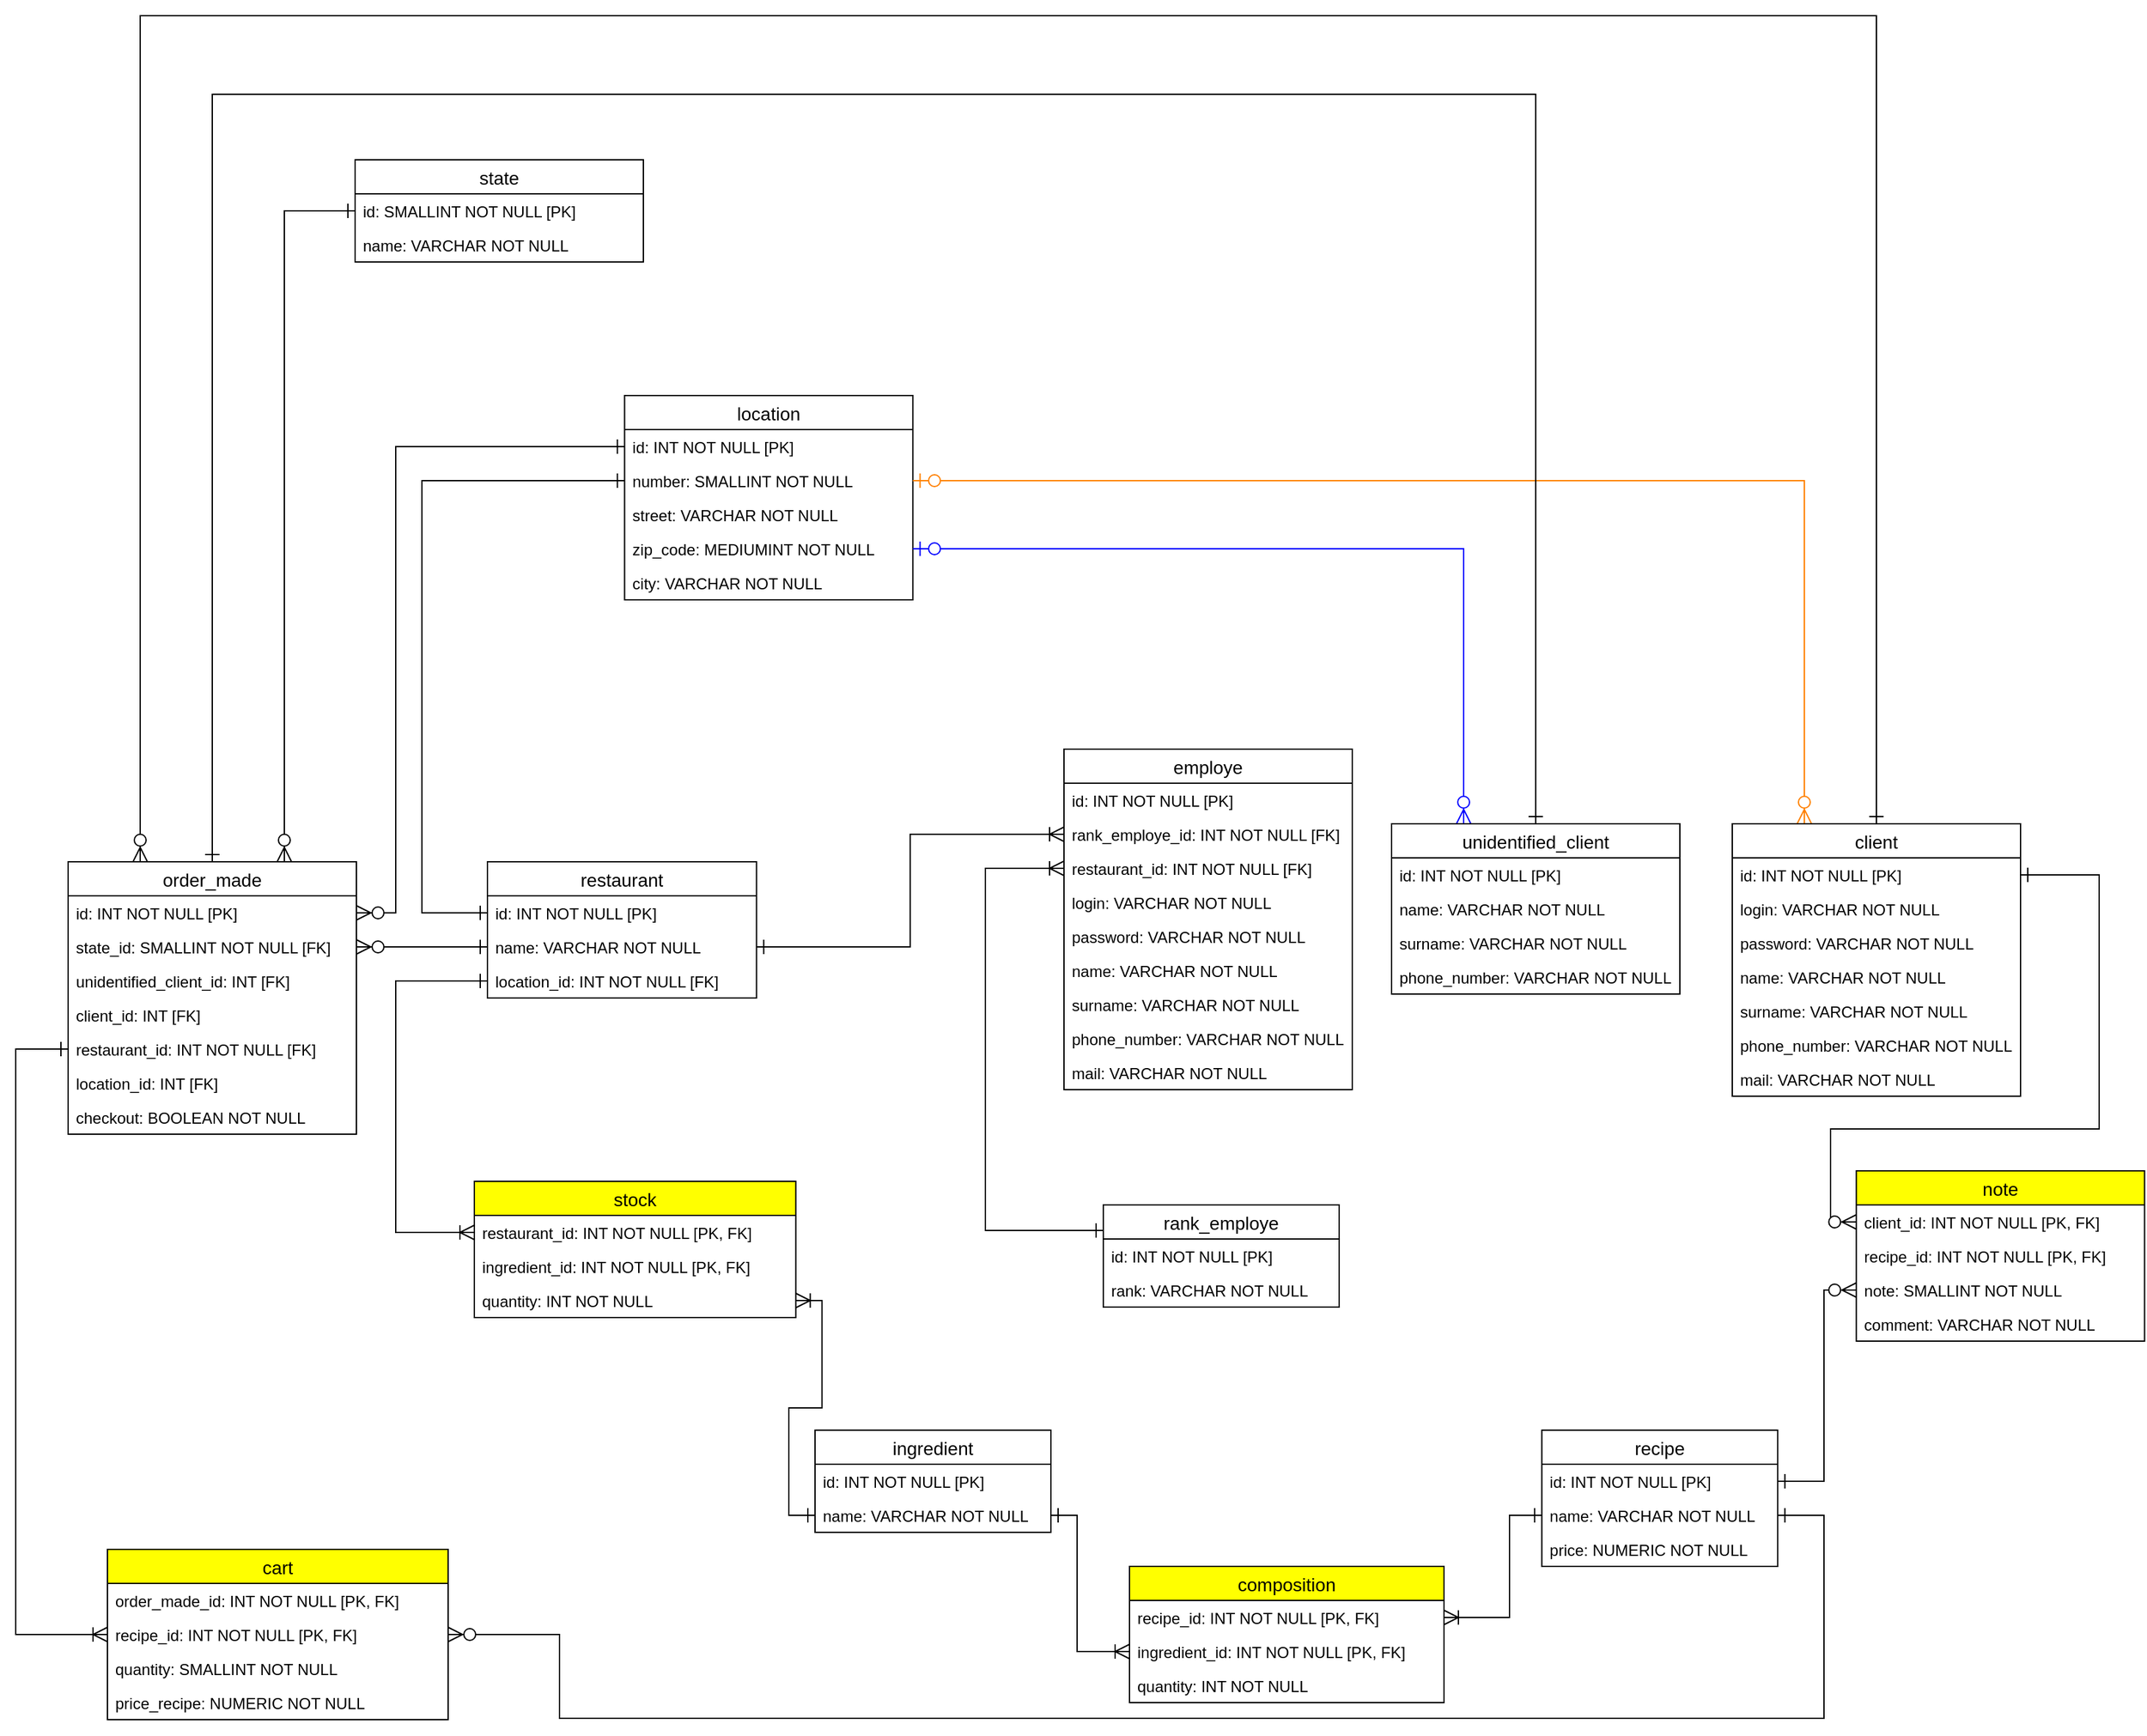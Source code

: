 <mxfile version="13.3.1" type="device"><diagram id="w1Un96-Gg3D-hxaQv8y9" name="Page-1"><mxGraphModel dx="1278" dy="2603" grid="1" gridSize="10" guides="1" tooltips="1" connect="1" arrows="1" fold="1" page="1" pageScale="1" pageWidth="1169" pageHeight="827" math="0" shadow="0"><root><mxCell id="0"/><mxCell id="1" parent="0"/><mxCell id="yK9QkEHsbMo2gQZb-u6y-2" style="edgeStyle=orthogonalEdgeStyle;rounded=0;orthogonalLoop=1;jettySize=auto;html=1;exitX=0;exitY=0.25;exitDx=0;exitDy=0;entryX=0;entryY=0.5;entryDx=0;entryDy=0;endArrow=ERoneToMany;endFill=0;startArrow=ERone;startFill=0;endSize=9;startSize=9;" parent="1" source="Jl_KPv3wHxPZfp4Qd0QR-66" target="sRkuaMpgPYv-Zhr0XMpz-1" edge="1"><mxGeometry relative="1" as="geometry"><Array as="points"><mxPoint x="1430" y="-102"/><mxPoint x="1430" y="-379"/></Array></mxGeometry></mxCell><mxCell id="yK9QkEHsbMo2gQZb-u6y-1" style="edgeStyle=orthogonalEdgeStyle;rounded=0;orthogonalLoop=1;jettySize=auto;html=1;exitX=1;exitY=0.5;exitDx=0;exitDy=0;entryX=0;entryY=0.5;entryDx=0;entryDy=0;endArrow=ERoneToMany;endFill=0;startArrow=ERone;startFill=0;endSize=9;startSize=9;" parent="1" source="Jl_KPv3wHxPZfp4Qd0QR-84" target="IeT95uy5YS2KifmsP6Df-18" edge="1"><mxGeometry relative="1" as="geometry"/></mxCell><mxCell id="yK9QkEHsbMo2gQZb-u6y-8" style="edgeStyle=orthogonalEdgeStyle;rounded=0;orthogonalLoop=1;jettySize=auto;html=1;exitX=0;exitY=0.5;exitDx=0;exitDy=0;entryX=1;entryY=0.5;entryDx=0;entryDy=0;endArrow=ERzeroToMany;endFill=1;endSize=9;startSize=9;startArrow=ERone;startFill=0;" parent="1" source="Jl_KPv3wHxPZfp4Qd0QR-84" edge="1"><mxGeometry relative="1" as="geometry"><mxPoint x="950" y="-319" as="targetPoint"/></mxGeometry></mxCell><mxCell id="yK9QkEHsbMo2gQZb-u6y-9" style="edgeStyle=orthogonalEdgeStyle;rounded=0;orthogonalLoop=1;jettySize=auto;html=1;exitX=0;exitY=0.5;exitDx=0;exitDy=0;entryX=0;entryY=0.5;entryDx=0;entryDy=0;endArrow=ERoneToMany;endFill=0;startArrow=ERone;startFill=0;endSize=9;startSize=9;" parent="1" source="Jl_KPv3wHxPZfp4Qd0QR-53" target="IeT95uy5YS2KifmsP6Df-30" edge="1"><mxGeometry relative="1" as="geometry"><Array as="points"><mxPoint x="980" y="-293"/><mxPoint x="980" y="-101"/></Array></mxGeometry></mxCell><mxCell id="yK9QkEHsbMo2gQZb-u6y-10" style="edgeStyle=orthogonalEdgeStyle;rounded=0;orthogonalLoop=1;jettySize=auto;html=1;exitX=1;exitY=0.5;exitDx=0;exitDy=0;entryX=0;entryY=0.5;entryDx=0;entryDy=0;endArrow=ERone;endFill=0;startArrow=ERoneToMany;startFill=0;endSize=9;startSize=9;" parent="1" source="IeT95uy5YS2KifmsP6Df-26" target="Jl_KPv3wHxPZfp4Qd0QR-85" edge="1"><mxGeometry relative="1" as="geometry"/></mxCell><mxCell id="yK9QkEHsbMo2gQZb-u6y-11" style="edgeStyle=orthogonalEdgeStyle;rounded=0;orthogonalLoop=1;jettySize=auto;html=1;exitX=1;exitY=0.5;exitDx=0;exitDy=0;entryX=0;entryY=0.5;entryDx=0;entryDy=0;startArrow=ERone;startFill=0;endArrow=ERoneToMany;endFill=0;endSize=9;startSize=9;" parent="1" source="Jl_KPv3wHxPZfp4Qd0QR-85" target="Jl_KPv3wHxPZfp4Qd0QR-102" edge="1"><mxGeometry relative="1" as="geometry"><Array as="points"><mxPoint x="1500" y="115"/><mxPoint x="1500" y="219"/></Array></mxGeometry></mxCell><mxCell id="yK9QkEHsbMo2gQZb-u6y-12" style="edgeStyle=orthogonalEdgeStyle;rounded=0;orthogonalLoop=1;jettySize=auto;html=1;exitX=1;exitY=0.5;exitDx=0;exitDy=0;entryX=0;entryY=0.5;entryDx=0;entryDy=0;startArrow=ERoneToMany;startFill=0;endArrow=ERone;endFill=0;endSize=9;startSize=9;" parent="1" source="Jl_KPv3wHxPZfp4Qd0QR-103" target="KxdXnhwv-9RvHlN4lZD0-20" edge="1"><mxGeometry relative="1" as="geometry"><Array as="points"><mxPoint x="1830" y="193"/><mxPoint x="1830" y="115"/></Array></mxGeometry></mxCell><mxCell id="yK9QkEHsbMo2gQZb-u6y-14" style="edgeStyle=orthogonalEdgeStyle;rounded=0;orthogonalLoop=1;jettySize=auto;html=1;exitX=0;exitY=0.5;exitDx=0;exitDy=0;entryX=1;entryY=0.5;entryDx=0;entryDy=0;startArrow=ERzeroToMany;startFill=1;endArrow=ERone;endFill=0;endSize=9;startSize=9;" parent="1" source="KxdXnhwv-9RvHlN4lZD0-11" target="Jl_KPv3wHxPZfp4Qd0QR-38" edge="1"><mxGeometry relative="1" as="geometry"><mxPoint x="2075.99" y="-335.848" as="targetPoint"/><Array as="points"><mxPoint x="2075" y="-109"/><mxPoint x="2075" y="-180"/><mxPoint x="2280" y="-180"/><mxPoint x="2280" y="-374"/></Array></mxGeometry></mxCell><mxCell id="yK9QkEHsbMo2gQZb-u6y-15" style="edgeStyle=orthogonalEdgeStyle;rounded=0;orthogonalLoop=1;jettySize=auto;html=1;exitX=0;exitY=0.5;exitDx=0;exitDy=0;entryX=1;entryY=0.5;entryDx=0;entryDy=0;startArrow=ERzeroToMany;startFill=1;endArrow=ERone;endFill=0;endSize=9;startSize=9;" parent="1" source="KxdXnhwv-9RvHlN4lZD0-13" target="Jl_KPv3wHxPZfp4Qd0QR-63" edge="1"><mxGeometry relative="1" as="geometry"><Array as="points"><mxPoint x="2070" y="-57"/><mxPoint x="2070" y="89"/></Array></mxGeometry></mxCell><mxCell id="yK9QkEHsbMo2gQZb-u6y-18" style="edgeStyle=orthogonalEdgeStyle;rounded=0;orthogonalLoop=1;jettySize=auto;html=1;entryX=0;entryY=0.5;entryDx=0;entryDy=0;startArrow=ERoneToMany;startFill=0;endArrow=ERone;endFill=0;exitX=0;exitY=0.5;exitDx=0;exitDy=0;endSize=9;startSize=9;" parent="1" source="CuZhnW8yilsVk-IzMMFu-3" target="yK9QkEHsbMo2gQZb-u6y-20" edge="1"><mxGeometry relative="1" as="geometry"><mxPoint x="784.67" y="220" as="sourcePoint"/><Array as="points"><mxPoint x="690" y="206"/><mxPoint x="690" y="-241"/></Array><mxPoint x="730.0" y="-293" as="targetPoint"/></mxGeometry></mxCell><mxCell id="yK9QkEHsbMo2gQZb-u6y-19" style="edgeStyle=orthogonalEdgeStyle;rounded=0;orthogonalLoop=1;jettySize=auto;html=1;exitX=1;exitY=0.5;exitDx=0;exitDy=0;startArrow=ERzeroToMany;startFill=1;endArrow=ERone;endFill=0;entryX=1;entryY=0.5;entryDx=0;entryDy=0;strokeWidth=1;endSize=9;startSize=9;" parent="1" source="CuZhnW8yilsVk-IzMMFu-3" target="KxdXnhwv-9RvHlN4lZD0-20" edge="1"><mxGeometry relative="1" as="geometry"><mxPoint x="2034.67" y="141" as="targetPoint"/><Array as="points"><mxPoint x="1105" y="206"/><mxPoint x="1105" y="270"/><mxPoint x="2070" y="270"/><mxPoint x="2070" y="115"/></Array></mxGeometry></mxCell><mxCell id="KxdXnhwv-9RvHlN4lZD0-10" value="note" style="swimlane;fontStyle=0;childLayout=stackLayout;horizontal=1;startSize=26;horizontalStack=0;resizeParent=1;resizeParentMax=0;resizeLast=0;collapsible=1;marginBottom=0;align=center;fontSize=14;labelBackgroundColor=none;strokeColor=#000000;fillColor=#FFFF00;" parent="1" vertex="1"><mxGeometry x="2094.67" y="-148" width="220" height="130" as="geometry"/></mxCell><mxCell id="KxdXnhwv-9RvHlN4lZD0-11" value="client_id: INT NOT NULL [PK, FK]" style="text;strokeColor=none;fillColor=none;spacingLeft=4;spacingRight=4;overflow=hidden;rotatable=0;points=[[0,0.5],[1,0.5]];portConstraint=eastwest;fontSize=12;" parent="KxdXnhwv-9RvHlN4lZD0-10" vertex="1"><mxGeometry y="26" width="220" height="26" as="geometry"/></mxCell><mxCell id="KxdXnhwv-9RvHlN4lZD0-12" value="recipe_id: INT NOT NULL [PK, FK]" style="text;strokeColor=none;fillColor=none;spacingLeft=4;spacingRight=4;overflow=hidden;rotatable=0;points=[[0,0.5],[1,0.5]];portConstraint=eastwest;fontSize=12;" parent="KxdXnhwv-9RvHlN4lZD0-10" vertex="1"><mxGeometry y="52" width="220" height="26" as="geometry"/></mxCell><mxCell id="KxdXnhwv-9RvHlN4lZD0-13" value="note: SMALLINT NOT NULL" style="text;strokeColor=none;fillColor=none;spacingLeft=4;spacingRight=4;overflow=hidden;rotatable=0;points=[[0,0.5],[1,0.5]];portConstraint=eastwest;fontSize=12;" parent="KxdXnhwv-9RvHlN4lZD0-10" vertex="1"><mxGeometry y="78" width="220" height="26" as="geometry"/></mxCell><mxCell id="KxdXnhwv-9RvHlN4lZD0-14" value="comment: VARCHAR NOT NULL" style="text;strokeColor=none;fillColor=none;spacingLeft=4;spacingRight=4;overflow=hidden;rotatable=0;points=[[0,0.5],[1,0.5]];portConstraint=eastwest;fontSize=12;" parent="KxdXnhwv-9RvHlN4lZD0-10" vertex="1"><mxGeometry y="104" width="220" height="26" as="geometry"/></mxCell><mxCell id="yK9QkEHsbMo2gQZb-u6y-21" value="location" style="swimlane;fontStyle=0;childLayout=stackLayout;horizontal=1;startSize=26;horizontalStack=0;resizeParent=1;resizeParentMax=0;resizeLast=0;collapsible=1;marginBottom=0;align=center;fontSize=14;labelBackgroundColor=none;strokeColor=#000000;fillColor=none;" parent="1" vertex="1"><mxGeometry x="1154.67" y="-740" width="220" height="156" as="geometry"/></mxCell><mxCell id="yK9QkEHsbMo2gQZb-u6y-22" value="id: INT NOT NULL [PK]" style="text;strokeColor=none;fillColor=none;spacingLeft=4;spacingRight=4;overflow=hidden;rotatable=0;points=[[0,0.5],[1,0.5]];portConstraint=eastwest;fontSize=12;" parent="yK9QkEHsbMo2gQZb-u6y-21" vertex="1"><mxGeometry y="26" width="220" height="26" as="geometry"/></mxCell><mxCell id="yK9QkEHsbMo2gQZb-u6y-30" value="number: SMALLINT NOT NULL" style="text;strokeColor=none;fillColor=none;spacingLeft=4;spacingRight=4;overflow=hidden;rotatable=0;points=[[0,0.5],[1,0.5]];portConstraint=eastwest;fontSize=12;" parent="yK9QkEHsbMo2gQZb-u6y-21" vertex="1"><mxGeometry y="52" width="220" height="26" as="geometry"/></mxCell><mxCell id="yK9QkEHsbMo2gQZb-u6y-23" value="street: VARCHAR NOT NULL" style="text;strokeColor=none;fillColor=none;spacingLeft=4;spacingRight=4;overflow=hidden;rotatable=0;points=[[0,0.5],[1,0.5]];portConstraint=eastwest;fontSize=12;" parent="yK9QkEHsbMo2gQZb-u6y-21" vertex="1"><mxGeometry y="78" width="220" height="26" as="geometry"/></mxCell><mxCell id="yK9QkEHsbMo2gQZb-u6y-24" value="zip_code: MEDIUMINT NOT NULL" style="text;strokeColor=none;fillColor=none;spacingLeft=4;spacingRight=4;overflow=hidden;rotatable=0;points=[[0,0.5],[1,0.5]];portConstraint=eastwest;fontSize=12;" parent="yK9QkEHsbMo2gQZb-u6y-21" vertex="1"><mxGeometry y="104" width="220" height="26" as="geometry"/></mxCell><mxCell id="yK9QkEHsbMo2gQZb-u6y-25" value="city: VARCHAR NOT NULL" style="text;strokeColor=none;fillColor=none;spacingLeft=4;spacingRight=4;overflow=hidden;rotatable=0;points=[[0,0.5],[1,0.5]];portConstraint=eastwest;fontSize=12;" parent="yK9QkEHsbMo2gQZb-u6y-21" vertex="1"><mxGeometry y="130" width="220" height="26" as="geometry"/></mxCell><mxCell id="yK9QkEHsbMo2gQZb-u6y-29" style="edgeStyle=orthogonalEdgeStyle;rounded=0;orthogonalLoop=1;jettySize=auto;html=1;entryX=0;entryY=0.5;entryDx=0;entryDy=0;startArrow=ERone;startFill=0;endArrow=ERone;endFill=0;exitX=0;exitY=0.5;exitDx=0;exitDy=0;endSize=9;startSize=9;" parent="1" source="yK9QkEHsbMo2gQZb-u6y-30" target="Jl_KPv3wHxPZfp4Qd0QR-52" edge="1"><mxGeometry relative="1" as="geometry"><mxPoint x="1120" y="-700" as="sourcePoint"/><Array as="points"><mxPoint x="1000" y="-675"/><mxPoint x="1000" y="-345"/></Array></mxGeometry></mxCell><mxCell id="Jl_KPv3wHxPZfp4Qd0QR-70" value="order_made" style="swimlane;fontStyle=0;childLayout=stackLayout;horizontal=1;startSize=26;horizontalStack=0;resizeParent=1;resizeParentMax=0;resizeLast=0;collapsible=1;marginBottom=0;align=center;fontSize=14;labelBackgroundColor=#ffffff;strokeColor=#000000;" parent="1" vertex="1"><mxGeometry x="730" y="-384" width="220" height="208" as="geometry"/></mxCell><mxCell id="Jl_KPv3wHxPZfp4Qd0QR-71" value="id: INT NOT NULL [PK]" style="text;strokeColor=none;fillColor=none;spacingLeft=4;spacingRight=4;overflow=hidden;rotatable=0;points=[[0,0.5],[1,0.5]];portConstraint=eastwest;fontSize=12;" parent="Jl_KPv3wHxPZfp4Qd0QR-70" vertex="1"><mxGeometry y="26" width="220" height="26" as="geometry"/></mxCell><mxCell id="OQGBzzIoWQ_pEuPiVVPq-2" value="state_id: SMALLINT NOT NULL [FK]" style="text;strokeColor=none;fillColor=none;spacingLeft=4;spacingRight=4;overflow=hidden;rotatable=0;points=[[0,0.5],[1,0.5]];portConstraint=eastwest;fontSize=12;" parent="Jl_KPv3wHxPZfp4Qd0QR-70" vertex="1"><mxGeometry y="52" width="220" height="26" as="geometry"/></mxCell><mxCell id="1nIFQE0tR37xv7K-rhLs-21" value="unidentified_client_id: INT [FK]" style="text;strokeColor=none;fillColor=none;spacingLeft=4;spacingRight=4;overflow=hidden;rotatable=0;points=[[0,0.5],[1,0.5]];portConstraint=eastwest;fontSize=12;" parent="Jl_KPv3wHxPZfp4Qd0QR-70" vertex="1"><mxGeometry y="78" width="220" height="26" as="geometry"/></mxCell><mxCell id="1nIFQE0tR37xv7K-rhLs-22" value="client_id: INT [FK]" style="text;strokeColor=none;fillColor=none;spacingLeft=4;spacingRight=4;overflow=hidden;rotatable=0;points=[[0,0.5],[1,0.5]];portConstraint=eastwest;fontSize=12;" parent="Jl_KPv3wHxPZfp4Qd0QR-70" vertex="1"><mxGeometry y="104" width="220" height="26" as="geometry"/></mxCell><mxCell id="yK9QkEHsbMo2gQZb-u6y-20" value="restaurant_id: INT NOT NULL [FK]" style="text;strokeColor=none;fillColor=none;spacingLeft=4;spacingRight=4;overflow=hidden;rotatable=0;points=[[0,0.5],[1,0.5]];portConstraint=eastwest;fontSize=12;" parent="Jl_KPv3wHxPZfp4Qd0QR-70" vertex="1"><mxGeometry y="130" width="220" height="26" as="geometry"/></mxCell><mxCell id="K0UK4_pjep3HOSoooBl4-2" value="location_id: INT [FK]" style="text;strokeColor=none;fillColor=none;spacingLeft=4;spacingRight=4;overflow=hidden;rotatable=0;points=[[0,0.5],[1,0.5]];portConstraint=eastwest;fontSize=12;" parent="Jl_KPv3wHxPZfp4Qd0QR-70" vertex="1"><mxGeometry y="156" width="220" height="26" as="geometry"/></mxCell><mxCell id="CYNPcqs1QZDNiTJOG8xZ-1" value="checkout: BOOLEAN NOT NULL" style="text;strokeColor=none;fillColor=none;spacingLeft=4;spacingRight=4;overflow=hidden;rotatable=0;points=[[0,0.5],[1,0.5]];portConstraint=eastwest;fontSize=12;" parent="Jl_KPv3wHxPZfp4Qd0QR-70" vertex="1"><mxGeometry y="182" width="220" height="26" as="geometry"/></mxCell><mxCell id="Jl_KPv3wHxPZfp4Qd0QR-51" value="restaurant" style="swimlane;fontStyle=0;childLayout=stackLayout;horizontal=1;startSize=26;horizontalStack=0;resizeParent=1;resizeParentMax=0;resizeLast=0;collapsible=1;marginBottom=0;align=center;fontSize=14;labelBackgroundColor=#ffffff;strokeColor=#000000;" parent="1" vertex="1"><mxGeometry x="1050" y="-384" width="205.33" height="104" as="geometry"/></mxCell><mxCell id="Jl_KPv3wHxPZfp4Qd0QR-52" value="id: INT NOT NULL [PK]" style="text;strokeColor=none;fillColor=none;spacingLeft=4;spacingRight=4;overflow=hidden;rotatable=0;points=[[0,0.5],[1,0.5]];portConstraint=eastwest;fontSize=12;" parent="Jl_KPv3wHxPZfp4Qd0QR-51" vertex="1"><mxGeometry y="26" width="205.33" height="26" as="geometry"/></mxCell><mxCell id="Jl_KPv3wHxPZfp4Qd0QR-84" value="name: VARCHAR NOT NULL" style="text;strokeColor=none;fillColor=none;spacingLeft=4;spacingRight=4;overflow=hidden;rotatable=0;points=[[0,0.5],[1,0.5]];portConstraint=eastwest;fontSize=12;" parent="Jl_KPv3wHxPZfp4Qd0QR-51" vertex="1"><mxGeometry y="52" width="205.33" height="26" as="geometry"/></mxCell><mxCell id="Jl_KPv3wHxPZfp4Qd0QR-53" value="location_id: INT NOT NULL [FK]" style="text;strokeColor=none;fillColor=none;spacingLeft=4;spacingRight=4;overflow=hidden;rotatable=0;points=[[0,0.5],[1,0.5]];portConstraint=eastwest;fontSize=12;" parent="Jl_KPv3wHxPZfp4Qd0QR-51" vertex="1"><mxGeometry y="78" width="205.33" height="26" as="geometry"/></mxCell><mxCell id="IeT95uy5YS2KifmsP6Df-23" value="stock" style="swimlane;fontStyle=0;childLayout=stackLayout;horizontal=1;startSize=26;horizontalStack=0;resizeParent=1;resizeParentMax=0;resizeLast=0;collapsible=1;marginBottom=0;align=center;fontSize=14;labelBackgroundColor=none;strokeColor=#000000;fillColor=#FFFF00;" parent="1" vertex="1"><mxGeometry x="1040" y="-140" width="245.33" height="104" as="geometry"/></mxCell><mxCell id="IeT95uy5YS2KifmsP6Df-30" value="restaurant_id: INT NOT NULL [PK, FK]" style="text;strokeColor=none;fillColor=none;spacingLeft=4;spacingRight=4;overflow=hidden;rotatable=0;points=[[0,0.5],[1,0.5]];portConstraint=eastwest;fontSize=12;" parent="IeT95uy5YS2KifmsP6Df-23" vertex="1"><mxGeometry y="26" width="245.33" height="26" as="geometry"/></mxCell><mxCell id="IeT95uy5YS2KifmsP6Df-25" value="ingredient_id: INT NOT NULL [PK, FK]" style="text;strokeColor=none;fillColor=none;spacingLeft=4;spacingRight=4;overflow=hidden;rotatable=0;points=[[0,0.5],[1,0.5]];portConstraint=eastwest;fontSize=12;" parent="IeT95uy5YS2KifmsP6Df-23" vertex="1"><mxGeometry y="52" width="245.33" height="26" as="geometry"/></mxCell><mxCell id="IeT95uy5YS2KifmsP6Df-26" value="quantity: INT NOT NULL" style="text;strokeColor=none;fillColor=none;spacingLeft=4;spacingRight=4;overflow=hidden;rotatable=0;points=[[0,0.5],[1,0.5]];portConstraint=eastwest;fontSize=12;" parent="IeT95uy5YS2KifmsP6Df-23" vertex="1"><mxGeometry y="78" width="245.33" height="26" as="geometry"/></mxCell><mxCell id="CuZhnW8yilsVk-IzMMFu-1" value="cart" style="swimlane;fontStyle=0;childLayout=stackLayout;horizontal=1;startSize=26;horizontalStack=0;resizeParent=1;resizeParentMax=0;resizeLast=0;collapsible=1;marginBottom=0;align=center;fontSize=14;fillColor=#FFFF00;" parent="1" vertex="1"><mxGeometry x="760" y="141" width="260" height="130" as="geometry"/></mxCell><mxCell id="CuZhnW8yilsVk-IzMMFu-2" value="order_made_id: INT NOT NULL [PK, FK]" style="text;strokeColor=none;fillColor=none;spacingLeft=4;spacingRight=4;overflow=hidden;rotatable=0;points=[[0,0.5],[1,0.5]];portConstraint=eastwest;fontSize=12;labelBackgroundColor=#ffffff;" parent="CuZhnW8yilsVk-IzMMFu-1" vertex="1"><mxGeometry y="26" width="260" height="26" as="geometry"/></mxCell><mxCell id="CuZhnW8yilsVk-IzMMFu-3" value="recipe_id: INT NOT NULL [PK, FK]" style="text;strokeColor=none;fillColor=none;spacingLeft=4;spacingRight=4;overflow=hidden;rotatable=0;points=[[0,0.5],[1,0.5]];portConstraint=eastwest;fontSize=12;" parent="CuZhnW8yilsVk-IzMMFu-1" vertex="1"><mxGeometry y="52" width="260" height="26" as="geometry"/></mxCell><mxCell id="CuZhnW8yilsVk-IzMMFu-5" value="quantity: SMALLINT NOT NULL" style="text;strokeColor=none;fillColor=none;spacingLeft=4;spacingRight=4;overflow=hidden;rotatable=0;points=[[0,0.5],[1,0.5]];portConstraint=eastwest;fontSize=12;" parent="CuZhnW8yilsVk-IzMMFu-1" vertex="1"><mxGeometry y="78" width="260" height="26" as="geometry"/></mxCell><mxCell id="bd8A3B6Zk-XtGEtg9BhE-1" value="price_recipe: NUMERIC NOT NULL" style="text;strokeColor=none;fillColor=none;spacingLeft=4;spacingRight=4;overflow=hidden;rotatable=0;points=[[0,0.5],[1,0.5]];portConstraint=eastwest;fontSize=12;" parent="CuZhnW8yilsVk-IzMMFu-1" vertex="1"><mxGeometry y="104" width="260" height="26" as="geometry"/></mxCell><mxCell id="Jl_KPv3wHxPZfp4Qd0QR-62" value="recipe" style="swimlane;fontStyle=0;childLayout=stackLayout;horizontal=1;startSize=26;horizontalStack=0;resizeParent=1;resizeParentMax=0;resizeLast=0;collapsible=1;marginBottom=0;align=center;fontSize=14;" parent="1" vertex="1"><mxGeometry x="1854.67" y="50" width="180" height="104" as="geometry"/></mxCell><mxCell id="Jl_KPv3wHxPZfp4Qd0QR-63" value="id: INT NOT NULL [PK]" style="text;strokeColor=none;fillColor=none;spacingLeft=4;spacingRight=4;overflow=hidden;rotatable=0;points=[[0,0.5],[1,0.5]];portConstraint=eastwest;fontSize=12;labelBackgroundColor=#ffffff;" parent="Jl_KPv3wHxPZfp4Qd0QR-62" vertex="1"><mxGeometry y="26" width="180" height="26" as="geometry"/></mxCell><mxCell id="KxdXnhwv-9RvHlN4lZD0-20" value="name: VARCHAR NOT NULL" style="text;strokeColor=none;fillColor=none;spacingLeft=4;spacingRight=4;overflow=hidden;rotatable=0;points=[[0,0.5],[1,0.5]];portConstraint=eastwest;fontSize=12;labelBackgroundColor=#ffffff;" parent="Jl_KPv3wHxPZfp4Qd0QR-62" vertex="1"><mxGeometry y="52" width="180" height="26" as="geometry"/></mxCell><mxCell id="1nIFQE0tR37xv7K-rhLs-24" value="price: NUMERIC NOT NULL" style="text;strokeColor=none;fillColor=none;spacingLeft=4;spacingRight=4;overflow=hidden;rotatable=0;points=[[0,0.5],[1,0.5]];portConstraint=eastwest;fontSize=12;labelBackgroundColor=#ffffff;" parent="Jl_KPv3wHxPZfp4Qd0QR-62" vertex="1"><mxGeometry y="78" width="180" height="26" as="geometry"/></mxCell><mxCell id="Jl_KPv3wHxPZfp4Qd0QR-59" value="ingredient" style="swimlane;fontStyle=0;childLayout=stackLayout;horizontal=1;startSize=26;horizontalStack=0;resizeParent=1;resizeParentMax=0;resizeLast=0;collapsible=1;marginBottom=0;align=center;fontSize=14;" parent="1" vertex="1"><mxGeometry x="1300" y="50" width="180" height="78" as="geometry"/></mxCell><mxCell id="Jl_KPv3wHxPZfp4Qd0QR-60" value="id: INT NOT NULL [PK]" style="text;strokeColor=none;fillColor=none;spacingLeft=4;spacingRight=4;overflow=hidden;rotatable=0;points=[[0,0.5],[1,0.5]];portConstraint=eastwest;fontSize=12;labelBackgroundColor=#ffffff;" parent="Jl_KPv3wHxPZfp4Qd0QR-59" vertex="1"><mxGeometry y="26" width="180" height="26" as="geometry"/></mxCell><mxCell id="Jl_KPv3wHxPZfp4Qd0QR-85" value="name: VARCHAR NOT NULL" style="text;strokeColor=none;fillColor=none;spacingLeft=4;spacingRight=4;overflow=hidden;rotatable=0;points=[[0,0.5],[1,0.5]];portConstraint=eastwest;fontSize=12;labelBackgroundColor=#ffffff;" parent="Jl_KPv3wHxPZfp4Qd0QR-59" vertex="1"><mxGeometry y="52" width="180" height="26" as="geometry"/></mxCell><mxCell id="Jl_KPv3wHxPZfp4Qd0QR-101" value="composition" style="swimlane;fontStyle=0;childLayout=stackLayout;horizontal=1;startSize=26;horizontalStack=0;resizeParent=1;resizeParentMax=0;resizeLast=0;collapsible=1;marginBottom=0;align=center;fontSize=14;labelBackgroundColor=none;strokeColor=#000000;fillColor=#FFFF00;" parent="1" vertex="1"><mxGeometry x="1540" y="154" width="240" height="104" as="geometry"/></mxCell><mxCell id="Jl_KPv3wHxPZfp4Qd0QR-103" value="recipe_id: INT NOT NULL [PK, FK]" style="text;strokeColor=none;fillColor=none;spacingLeft=4;spacingRight=4;overflow=hidden;rotatable=0;points=[[0,0.5],[1,0.5]];portConstraint=eastwest;fontSize=12;" parent="Jl_KPv3wHxPZfp4Qd0QR-101" vertex="1"><mxGeometry y="26" width="240" height="26" as="geometry"/></mxCell><mxCell id="Jl_KPv3wHxPZfp4Qd0QR-102" value="ingredient_id: INT NOT NULL [PK, FK]" style="text;strokeColor=none;fillColor=none;spacingLeft=4;spacingRight=4;overflow=hidden;rotatable=0;points=[[0,0.5],[1,0.5]];portConstraint=eastwest;fontSize=12;" parent="Jl_KPv3wHxPZfp4Qd0QR-101" vertex="1"><mxGeometry y="52" width="240" height="26" as="geometry"/></mxCell><mxCell id="Ej-C499WBKys99pZvWED-3" value="quantity: INT NOT NULL" style="text;strokeColor=none;fillColor=none;spacingLeft=4;spacingRight=4;overflow=hidden;rotatable=0;points=[[0,0.5],[1,0.5]];portConstraint=eastwest;fontSize=12;" parent="Jl_KPv3wHxPZfp4Qd0QR-101" vertex="1"><mxGeometry y="78" width="240" height="26" as="geometry"/></mxCell><mxCell id="K0UK4_pjep3HOSoooBl4-1" style="edgeStyle=orthogonalEdgeStyle;rounded=0;orthogonalLoop=1;jettySize=auto;html=1;exitX=0;exitY=0.5;exitDx=0;exitDy=0;entryX=1;entryY=0.5;entryDx=0;entryDy=0;endArrow=ERzeroToMany;endFill=1;endSize=9;startSize=9;startArrow=ERone;startFill=0;" parent="1" source="yK9QkEHsbMo2gQZb-u6y-22" target="Jl_KPv3wHxPZfp4Qd0QR-71" edge="1"><mxGeometry relative="1" as="geometry"><Array as="points"><mxPoint x="980" y="-701"/><mxPoint x="980" y="-345"/></Array></mxGeometry></mxCell><mxCell id="1nIFQE0tR37xv7K-rhLs-2" style="edgeStyle=orthogonalEdgeStyle;rounded=0;orthogonalLoop=1;jettySize=auto;html=1;exitX=0.25;exitY=0;exitDx=0;exitDy=0;entryX=1;entryY=0.5;entryDx=0;entryDy=0;endArrow=ERzeroToOne;endFill=1;strokeColor=#FF8000;startArrow=ERzeroToMany;startFill=1;endSize=9;startSize=9;" parent="1" source="Jl_KPv3wHxPZfp4Qd0QR-37" target="yK9QkEHsbMo2gQZb-u6y-30" edge="1"><mxGeometry relative="1" as="geometry"/></mxCell><mxCell id="1nIFQE0tR37xv7K-rhLs-3" style="edgeStyle=orthogonalEdgeStyle;rounded=0;orthogonalLoop=1;jettySize=auto;html=1;exitX=0.5;exitY=0;exitDx=0;exitDy=0;startArrow=ERone;startFill=0;endArrow=ERzeroToMany;endFill=1;strokeColor=#000000;entryX=0.25;entryY=0;entryDx=0;entryDy=0;endSize=9;startSize=9;" parent="1" source="Jl_KPv3wHxPZfp4Qd0QR-37" target="Jl_KPv3wHxPZfp4Qd0QR-70" edge="1"><mxGeometry relative="1" as="geometry"><mxPoint x="780" y="-1350" as="targetPoint"/><Array as="points"><mxPoint x="2110" y="-1030"/><mxPoint x="785" y="-1030"/></Array></mxGeometry></mxCell><mxCell id="1nIFQE0tR37xv7K-rhLs-1" style="edgeStyle=orthogonalEdgeStyle;rounded=0;orthogonalLoop=1;jettySize=auto;html=1;exitX=0.25;exitY=0;exitDx=0;exitDy=0;entryX=1;entryY=0.5;entryDx=0;entryDy=0;endArrow=ERzeroToOne;endFill=1;strokeColor=#0000FF;startArrow=ERzeroToMany;startFill=1;endSize=9;startSize=9;" parent="1" source="Jl_KPv3wHxPZfp4Qd0QR-87" target="yK9QkEHsbMo2gQZb-u6y-24" edge="1"><mxGeometry relative="1" as="geometry"/></mxCell><mxCell id="1nIFQE0tR37xv7K-rhLs-4" style="edgeStyle=orthogonalEdgeStyle;rounded=0;orthogonalLoop=1;jettySize=auto;html=1;exitX=0.5;exitY=0;exitDx=0;exitDy=0;startArrow=ERone;startFill=0;endArrow=ERone;endFill=0;strokeColor=#000000;entryX=0.5;entryY=0;entryDx=0;entryDy=0;endSize=9;startSize=9;" parent="1" source="Jl_KPv3wHxPZfp4Qd0QR-87" target="Jl_KPv3wHxPZfp4Qd0QR-70" edge="1"><mxGeometry relative="1" as="geometry"><mxPoint x="850" y="-1270" as="targetPoint"/><Array as="points"><mxPoint x="1850" y="-970"/><mxPoint x="840" y="-970"/></Array></mxGeometry></mxCell><mxCell id="Jl_KPv3wHxPZfp4Qd0QR-87" value="unidentified_client" style="swimlane;fontStyle=0;childLayout=stackLayout;horizontal=1;startSize=26;horizontalStack=0;resizeParent=1;resizeParentMax=0;resizeLast=0;collapsible=1;marginBottom=0;align=center;fontSize=14;labelBackgroundColor=#ffffff;strokeColor=#000000;" parent="1" vertex="1"><mxGeometry x="1740" y="-413" width="220" height="130" as="geometry"/></mxCell><mxCell id="Jl_KPv3wHxPZfp4Qd0QR-88" value="id: INT NOT NULL [PK]" style="text;strokeColor=none;fillColor=none;spacingLeft=4;spacingRight=4;overflow=hidden;rotatable=0;points=[[0,0.5],[1,0.5]];portConstraint=eastwest;fontSize=12;" parent="Jl_KPv3wHxPZfp4Qd0QR-87" vertex="1"><mxGeometry y="26" width="220" height="26" as="geometry"/></mxCell><mxCell id="1nIFQE0tR37xv7K-rhLs-6" value="name: VARCHAR NOT NULL" style="text;strokeColor=none;fillColor=none;spacingLeft=4;spacingRight=4;overflow=hidden;rotatable=0;points=[[0,0.5],[1,0.5]];portConstraint=eastwest;fontSize=12;" parent="Jl_KPv3wHxPZfp4Qd0QR-87" vertex="1"><mxGeometry y="52" width="220" height="26" as="geometry"/></mxCell><mxCell id="1nIFQE0tR37xv7K-rhLs-7" value="surname: VARCHAR NOT NULL" style="text;strokeColor=none;fillColor=none;spacingLeft=4;spacingRight=4;overflow=hidden;rotatable=0;points=[[0,0.5],[1,0.5]];portConstraint=eastwest;fontSize=12;" parent="Jl_KPv3wHxPZfp4Qd0QR-87" vertex="1"><mxGeometry y="78" width="220" height="26" as="geometry"/></mxCell><mxCell id="1nIFQE0tR37xv7K-rhLs-8" value="phone_number: VARCHAR NOT NULL" style="text;strokeColor=none;fillColor=none;spacingLeft=4;spacingRight=4;overflow=hidden;rotatable=0;points=[[0,0.5],[1,0.5]];portConstraint=eastwest;fontSize=12;" parent="Jl_KPv3wHxPZfp4Qd0QR-87" vertex="1"><mxGeometry y="104" width="220" height="26" as="geometry"/></mxCell><mxCell id="Jl_KPv3wHxPZfp4Qd0QR-78" value="employe" style="swimlane;fontStyle=0;childLayout=stackLayout;horizontal=1;startSize=26;horizontalStack=0;resizeParent=1;resizeParentMax=0;resizeLast=0;collapsible=1;marginBottom=0;align=center;fontSize=14;labelBackgroundColor=#ffffff;strokeColor=#000000;" parent="1" vertex="1"><mxGeometry x="1490" y="-470" width="220" height="260" as="geometry"/></mxCell><mxCell id="Jl_KPv3wHxPZfp4Qd0QR-79" value="id: INT NOT NULL [PK]" style="text;strokeColor=none;fillColor=none;spacingLeft=4;spacingRight=4;overflow=hidden;rotatable=0;points=[[0,0.5],[1,0.5]];portConstraint=eastwest;fontSize=12;" parent="Jl_KPv3wHxPZfp4Qd0QR-78" vertex="1"><mxGeometry y="26" width="220" height="26" as="geometry"/></mxCell><mxCell id="IeT95uy5YS2KifmsP6Df-18" value="rank_employe_id: INT NOT NULL [FK]" style="text;strokeColor=none;fillColor=none;spacingLeft=4;spacingRight=4;overflow=hidden;rotatable=0;points=[[0,0.5],[1,0.5]];portConstraint=eastwest;fontSize=12;" parent="Jl_KPv3wHxPZfp4Qd0QR-78" vertex="1"><mxGeometry y="52" width="220" height="26" as="geometry"/></mxCell><mxCell id="sRkuaMpgPYv-Zhr0XMpz-1" value="restaurant_id: INT NOT NULL [FK]" style="text;strokeColor=none;fillColor=none;spacingLeft=4;spacingRight=4;overflow=hidden;rotatable=0;points=[[0,0.5],[1,0.5]];portConstraint=eastwest;fontSize=12;" parent="Jl_KPv3wHxPZfp4Qd0QR-78" vertex="1"><mxGeometry y="78" width="220" height="26" as="geometry"/></mxCell><mxCell id="8IsVejjLXeUHHEDnK7iu-1" value="login: VARCHAR NOT NULL" style="text;strokeColor=none;fillColor=none;spacingLeft=4;spacingRight=4;overflow=hidden;rotatable=0;points=[[0,0.5],[1,0.5]];portConstraint=eastwest;fontSize=12;" parent="Jl_KPv3wHxPZfp4Qd0QR-78" vertex="1"><mxGeometry y="104" width="220" height="26" as="geometry"/></mxCell><mxCell id="8IsVejjLXeUHHEDnK7iu-2" value="password: VARCHAR NOT NULL" style="text;strokeColor=none;fillColor=none;spacingLeft=4;spacingRight=4;overflow=hidden;rotatable=0;points=[[0,0.5],[1,0.5]];portConstraint=eastwest;fontSize=12;" parent="Jl_KPv3wHxPZfp4Qd0QR-78" vertex="1"><mxGeometry y="130" width="220" height="26" as="geometry"/></mxCell><mxCell id="1nIFQE0tR37xv7K-rhLs-17" value="name: VARCHAR NOT NULL" style="text;strokeColor=none;fillColor=none;spacingLeft=4;spacingRight=4;overflow=hidden;rotatable=0;points=[[0,0.5],[1,0.5]];portConstraint=eastwest;fontSize=12;" parent="Jl_KPv3wHxPZfp4Qd0QR-78" vertex="1"><mxGeometry y="156" width="220" height="26" as="geometry"/></mxCell><mxCell id="1nIFQE0tR37xv7K-rhLs-18" value="surname: VARCHAR NOT NULL" style="text;strokeColor=none;fillColor=none;spacingLeft=4;spacingRight=4;overflow=hidden;rotatable=0;points=[[0,0.5],[1,0.5]];portConstraint=eastwest;fontSize=12;" parent="Jl_KPv3wHxPZfp4Qd0QR-78" vertex="1"><mxGeometry y="182" width="220" height="26" as="geometry"/></mxCell><mxCell id="1nIFQE0tR37xv7K-rhLs-19" value="phone_number: VARCHAR NOT NULL" style="text;strokeColor=none;fillColor=none;spacingLeft=4;spacingRight=4;overflow=hidden;rotatable=0;points=[[0,0.5],[1,0.5]];portConstraint=eastwest;fontSize=12;" parent="Jl_KPv3wHxPZfp4Qd0QR-78" vertex="1"><mxGeometry y="208" width="220" height="26" as="geometry"/></mxCell><mxCell id="1nIFQE0tR37xv7K-rhLs-20" value="mail: VARCHAR NOT NULL" style="text;strokeColor=none;fillColor=none;spacingLeft=4;spacingRight=4;overflow=hidden;rotatable=0;points=[[0,0.5],[1,0.5]];portConstraint=eastwest;fontSize=12;" parent="Jl_KPv3wHxPZfp4Qd0QR-78" vertex="1"><mxGeometry y="234" width="220" height="26" as="geometry"/></mxCell><mxCell id="Jl_KPv3wHxPZfp4Qd0QR-37" value="client" style="swimlane;fontStyle=0;childLayout=stackLayout;horizontal=1;startSize=26;horizontalStack=0;resizeParent=1;resizeParentMax=0;resizeLast=0;collapsible=1;marginBottom=0;align=center;fontSize=14;labelBackgroundColor=#ffffff;strokeColor=#000000;" parent="1" vertex="1"><mxGeometry x="2000" y="-413" width="220" height="208" as="geometry"/></mxCell><mxCell id="Jl_KPv3wHxPZfp4Qd0QR-38" value="id: INT NOT NULL [PK]" style="text;strokeColor=none;fillColor=none;spacingLeft=4;spacingRight=4;overflow=hidden;rotatable=0;points=[[0,0.5],[1,0.5]];portConstraint=eastwest;fontSize=12;" parent="Jl_KPv3wHxPZfp4Qd0QR-37" vertex="1"><mxGeometry y="26" width="220" height="26" as="geometry"/></mxCell><mxCell id="8IsVejjLXeUHHEDnK7iu-3" value="login: VARCHAR NOT NULL" style="text;strokeColor=none;fillColor=none;spacingLeft=4;spacingRight=4;overflow=hidden;rotatable=0;points=[[0,0.5],[1,0.5]];portConstraint=eastwest;fontSize=12;" parent="Jl_KPv3wHxPZfp4Qd0QR-37" vertex="1"><mxGeometry y="52" width="220" height="26" as="geometry"/></mxCell><mxCell id="8IsVejjLXeUHHEDnK7iu-4" value="password: VARCHAR NOT NULL" style="text;strokeColor=none;fillColor=none;spacingLeft=4;spacingRight=4;overflow=hidden;rotatable=0;points=[[0,0.5],[1,0.5]];portConstraint=eastwest;fontSize=12;" parent="Jl_KPv3wHxPZfp4Qd0QR-37" vertex="1"><mxGeometry y="78" width="220" height="26" as="geometry"/></mxCell><mxCell id="1nIFQE0tR37xv7K-rhLs-13" value="name: VARCHAR NOT NULL" style="text;strokeColor=none;fillColor=none;spacingLeft=4;spacingRight=4;overflow=hidden;rotatable=0;points=[[0,0.5],[1,0.5]];portConstraint=eastwest;fontSize=12;" parent="Jl_KPv3wHxPZfp4Qd0QR-37" vertex="1"><mxGeometry y="104" width="220" height="26" as="geometry"/></mxCell><mxCell id="1nIFQE0tR37xv7K-rhLs-14" value="surname: VARCHAR NOT NULL" style="text;strokeColor=none;fillColor=none;spacingLeft=4;spacingRight=4;overflow=hidden;rotatable=0;points=[[0,0.5],[1,0.5]];portConstraint=eastwest;fontSize=12;" parent="Jl_KPv3wHxPZfp4Qd0QR-37" vertex="1"><mxGeometry y="130" width="220" height="26" as="geometry"/></mxCell><mxCell id="1nIFQE0tR37xv7K-rhLs-15" value="phone_number: VARCHAR NOT NULL" style="text;strokeColor=none;fillColor=none;spacingLeft=4;spacingRight=4;overflow=hidden;rotatable=0;points=[[0,0.5],[1,0.5]];portConstraint=eastwest;fontSize=12;" parent="Jl_KPv3wHxPZfp4Qd0QR-37" vertex="1"><mxGeometry y="156" width="220" height="26" as="geometry"/></mxCell><mxCell id="1nIFQE0tR37xv7K-rhLs-16" value="mail: VARCHAR NOT NULL" style="text;strokeColor=none;fillColor=none;spacingLeft=4;spacingRight=4;overflow=hidden;rotatable=0;points=[[0,0.5],[1,0.5]];portConstraint=eastwest;fontSize=12;" parent="Jl_KPv3wHxPZfp4Qd0QR-37" vertex="1"><mxGeometry y="182" width="220" height="26" as="geometry"/></mxCell><mxCell id="Jl_KPv3wHxPZfp4Qd0QR-66" value="rank_employe" style="swimlane;fontStyle=0;childLayout=stackLayout;horizontal=1;startSize=26;horizontalStack=0;resizeParent=1;resizeParentMax=0;resizeLast=0;collapsible=1;marginBottom=0;align=center;fontSize=14;labelBackgroundColor=#ffffff;strokeColor=#000000;" parent="1" vertex="1"><mxGeometry x="1520" y="-122" width="180" height="78" as="geometry"/></mxCell><mxCell id="Jl_KPv3wHxPZfp4Qd0QR-67" value="id: INT NOT NULL [PK]" style="text;strokeColor=none;fillColor=none;spacingLeft=4;spacingRight=4;overflow=hidden;rotatable=0;points=[[0,0.5],[1,0.5]];portConstraint=eastwest;fontSize=12;" parent="Jl_KPv3wHxPZfp4Qd0QR-66" vertex="1"><mxGeometry y="26" width="180" height="26" as="geometry"/></mxCell><mxCell id="Jl_KPv3wHxPZfp4Qd0QR-83" value="rank: VARCHAR NOT NULL" style="text;strokeColor=none;fillColor=none;spacingLeft=4;spacingRight=4;overflow=hidden;rotatable=0;points=[[0,0.5],[1,0.5]];portConstraint=eastwest;fontSize=12;" parent="Jl_KPv3wHxPZfp4Qd0QR-66" vertex="1"><mxGeometry y="52" width="180" height="26" as="geometry"/></mxCell><mxCell id="OQGBzzIoWQ_pEuPiVVPq-1" style="edgeStyle=orthogonalEdgeStyle;rounded=0;orthogonalLoop=1;jettySize=auto;html=1;exitX=0;exitY=0.5;exitDx=0;exitDy=0;endArrow=ERzeroToMany;endFill=1;entryX=0.75;entryY=0;entryDx=0;entryDy=0;endSize=9;startSize=9;startArrow=ERone;startFill=0;" parent="1" source="lopCtRRFx8lcZRU9l-e3-1" target="Jl_KPv3wHxPZfp4Qd0QR-70" edge="1"><mxGeometry relative="1" as="geometry"><mxPoint x="882" y="-430" as="targetPoint"/><Array as="points"><mxPoint x="895" y="-881"/></Array></mxGeometry></mxCell><mxCell id="lopCtRRFx8lcZRU9l-e3-1" value="state" style="swimlane;fontStyle=0;childLayout=stackLayout;horizontal=1;startSize=26;horizontalStack=0;resizeParent=1;resizeParentMax=0;resizeLast=0;collapsible=1;marginBottom=0;align=center;fontSize=14;labelBackgroundColor=none;strokeColor=#000000;fillColor=#FFFFFF;" parent="1" vertex="1"><mxGeometry x="949.0" y="-920" width="220" height="78" as="geometry"/></mxCell><mxCell id="lopCtRRFx8lcZRU9l-e3-2" value="id: SMALLINT NOT NULL [PK]" style="text;strokeColor=none;fillColor=none;spacingLeft=4;spacingRight=4;overflow=hidden;rotatable=0;points=[[0,0.5],[1,0.5]];portConstraint=eastwest;fontSize=12;" parent="lopCtRRFx8lcZRU9l-e3-1" vertex="1"><mxGeometry y="26" width="220" height="26" as="geometry"/></mxCell><mxCell id="lopCtRRFx8lcZRU9l-e3-3" value="name: VARCHAR NOT NULL" style="text;strokeColor=none;fillColor=none;spacingLeft=4;spacingRight=4;overflow=hidden;rotatable=0;points=[[0,0.5],[1,0.5]];portConstraint=eastwest;fontSize=12;" parent="lopCtRRFx8lcZRU9l-e3-1" vertex="1"><mxGeometry y="52" width="220" height="26" as="geometry"/></mxCell></root></mxGraphModel></diagram></mxfile>